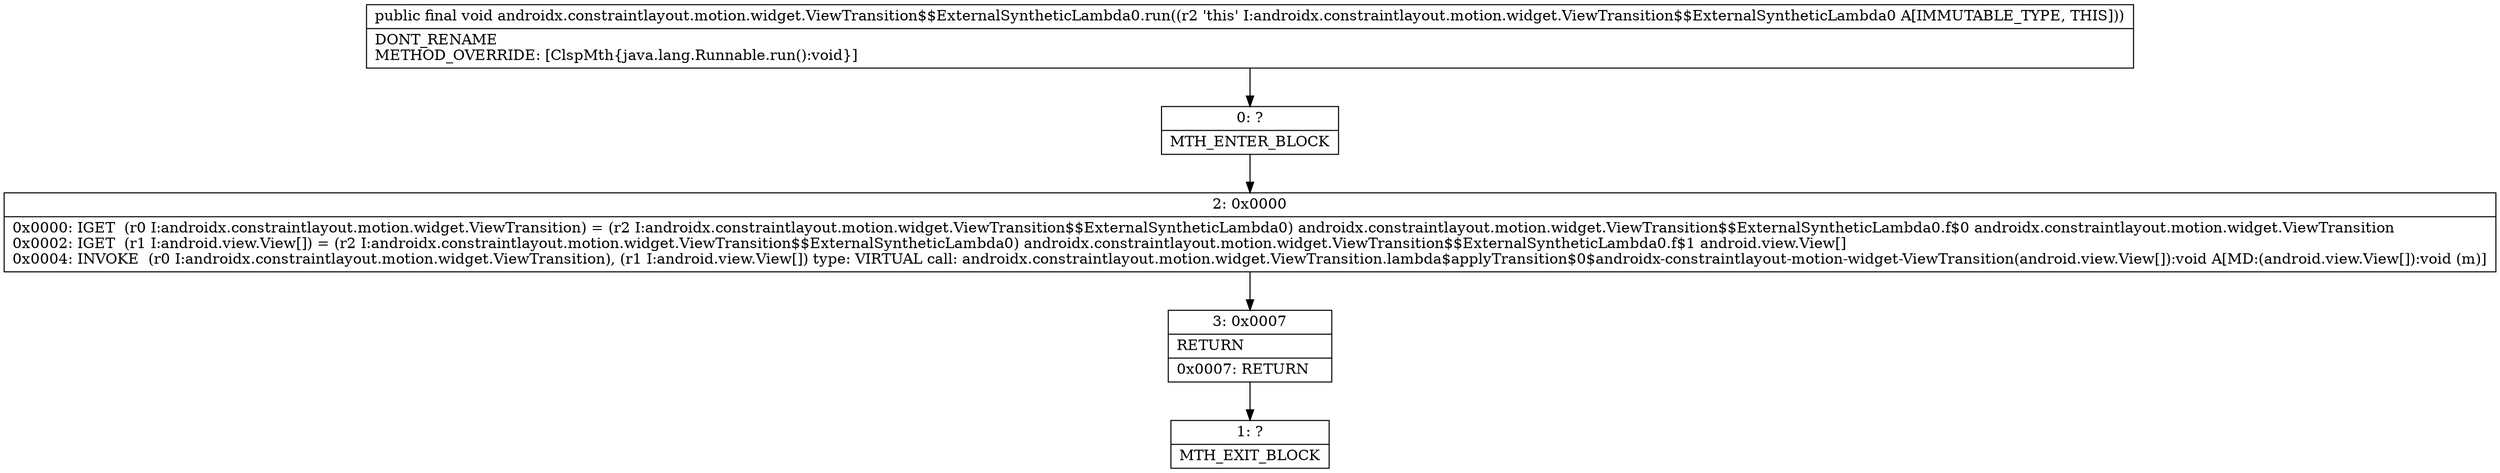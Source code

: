 digraph "CFG forandroidx.constraintlayout.motion.widget.ViewTransition$$ExternalSyntheticLambda0.run()V" {
Node_0 [shape=record,label="{0\:\ ?|MTH_ENTER_BLOCK\l}"];
Node_2 [shape=record,label="{2\:\ 0x0000|0x0000: IGET  (r0 I:androidx.constraintlayout.motion.widget.ViewTransition) = (r2 I:androidx.constraintlayout.motion.widget.ViewTransition$$ExternalSyntheticLambda0) androidx.constraintlayout.motion.widget.ViewTransition$$ExternalSyntheticLambda0.f$0 androidx.constraintlayout.motion.widget.ViewTransition \l0x0002: IGET  (r1 I:android.view.View[]) = (r2 I:androidx.constraintlayout.motion.widget.ViewTransition$$ExternalSyntheticLambda0) androidx.constraintlayout.motion.widget.ViewTransition$$ExternalSyntheticLambda0.f$1 android.view.View[] \l0x0004: INVOKE  (r0 I:androidx.constraintlayout.motion.widget.ViewTransition), (r1 I:android.view.View[]) type: VIRTUAL call: androidx.constraintlayout.motion.widget.ViewTransition.lambda$applyTransition$0$androidx\-constraintlayout\-motion\-widget\-ViewTransition(android.view.View[]):void A[MD:(android.view.View[]):void (m)]\l}"];
Node_3 [shape=record,label="{3\:\ 0x0007|RETURN\l|0x0007: RETURN   \l}"];
Node_1 [shape=record,label="{1\:\ ?|MTH_EXIT_BLOCK\l}"];
MethodNode[shape=record,label="{public final void androidx.constraintlayout.motion.widget.ViewTransition$$ExternalSyntheticLambda0.run((r2 'this' I:androidx.constraintlayout.motion.widget.ViewTransition$$ExternalSyntheticLambda0 A[IMMUTABLE_TYPE, THIS]))  | DONT_RENAME\lMETHOD_OVERRIDE: [ClspMth\{java.lang.Runnable.run():void\}]\l}"];
MethodNode -> Node_0;Node_0 -> Node_2;
Node_2 -> Node_3;
Node_3 -> Node_1;
}

